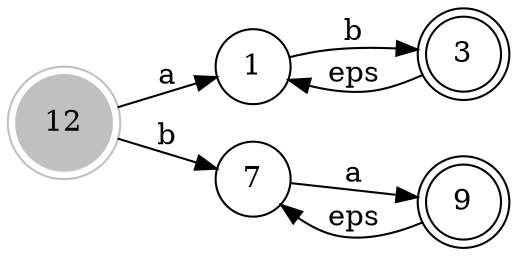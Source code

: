 digraph automate {
	rankdir=LR;
	size="8,5";
    node  [shape = circle];
    12  [style = "filled",color ="gray"];
    3  [shape = "doublecircle"];
    9  [shape = "doublecircle"];
    12  [shape = "doublecircle"];
    1 -> 3 [label= "b"];
    12 -> 1 [label= "a"];
    12 -> 7 [label= "b"];
    3 -> 1 [label= "eps"];
    7 -> 9 [label= "a"];
    9 -> 7 [label= "eps"];
}